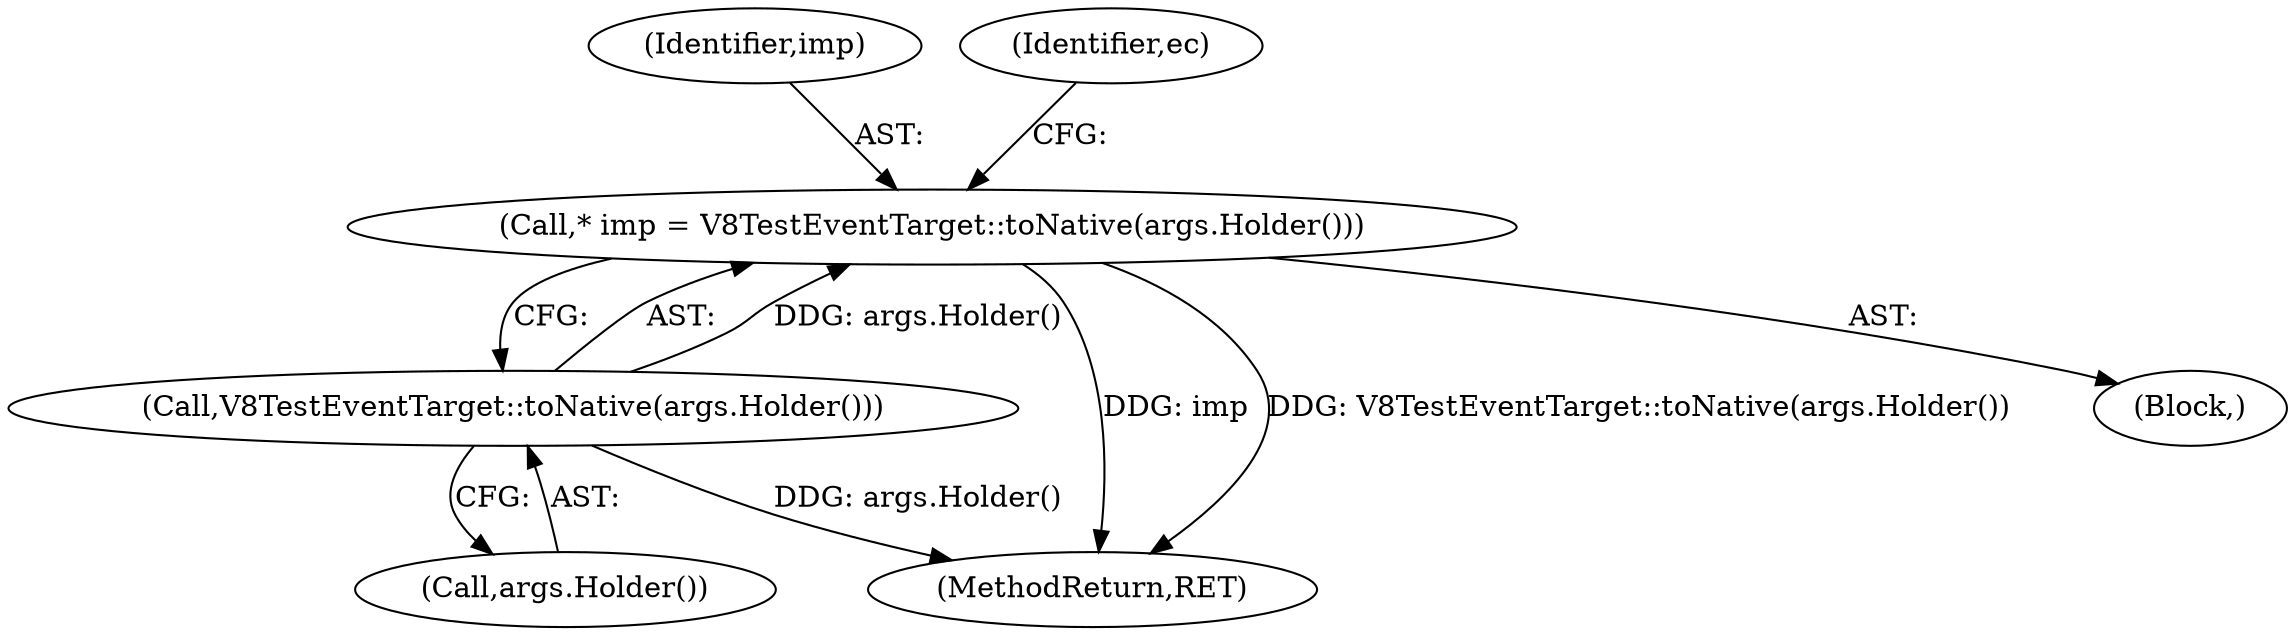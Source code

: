 digraph "0_Chrome_e9372a1bfd3588a80fcf49aa07321f0971dd6091_4@pointer" {
"1000113" [label="(Call,* imp = V8TestEventTarget::toNative(args.Holder()))"];
"1000115" [label="(Call,V8TestEventTarget::toNative(args.Holder()))"];
"1000114" [label="(Identifier,imp)"];
"1000119" [label="(Identifier,ec)"];
"1000115" [label="(Call,V8TestEventTarget::toNative(args.Holder()))"];
"1000116" [label="(Call,args.Holder())"];
"1000139" [label="(MethodReturn,RET)"];
"1000113" [label="(Call,* imp = V8TestEventTarget::toNative(args.Holder()))"];
"1000102" [label="(Block,)"];
"1000113" -> "1000102"  [label="AST: "];
"1000113" -> "1000115"  [label="CFG: "];
"1000114" -> "1000113"  [label="AST: "];
"1000115" -> "1000113"  [label="AST: "];
"1000119" -> "1000113"  [label="CFG: "];
"1000113" -> "1000139"  [label="DDG: imp"];
"1000113" -> "1000139"  [label="DDG: V8TestEventTarget::toNative(args.Holder())"];
"1000115" -> "1000113"  [label="DDG: args.Holder()"];
"1000115" -> "1000116"  [label="CFG: "];
"1000116" -> "1000115"  [label="AST: "];
"1000115" -> "1000139"  [label="DDG: args.Holder()"];
}
